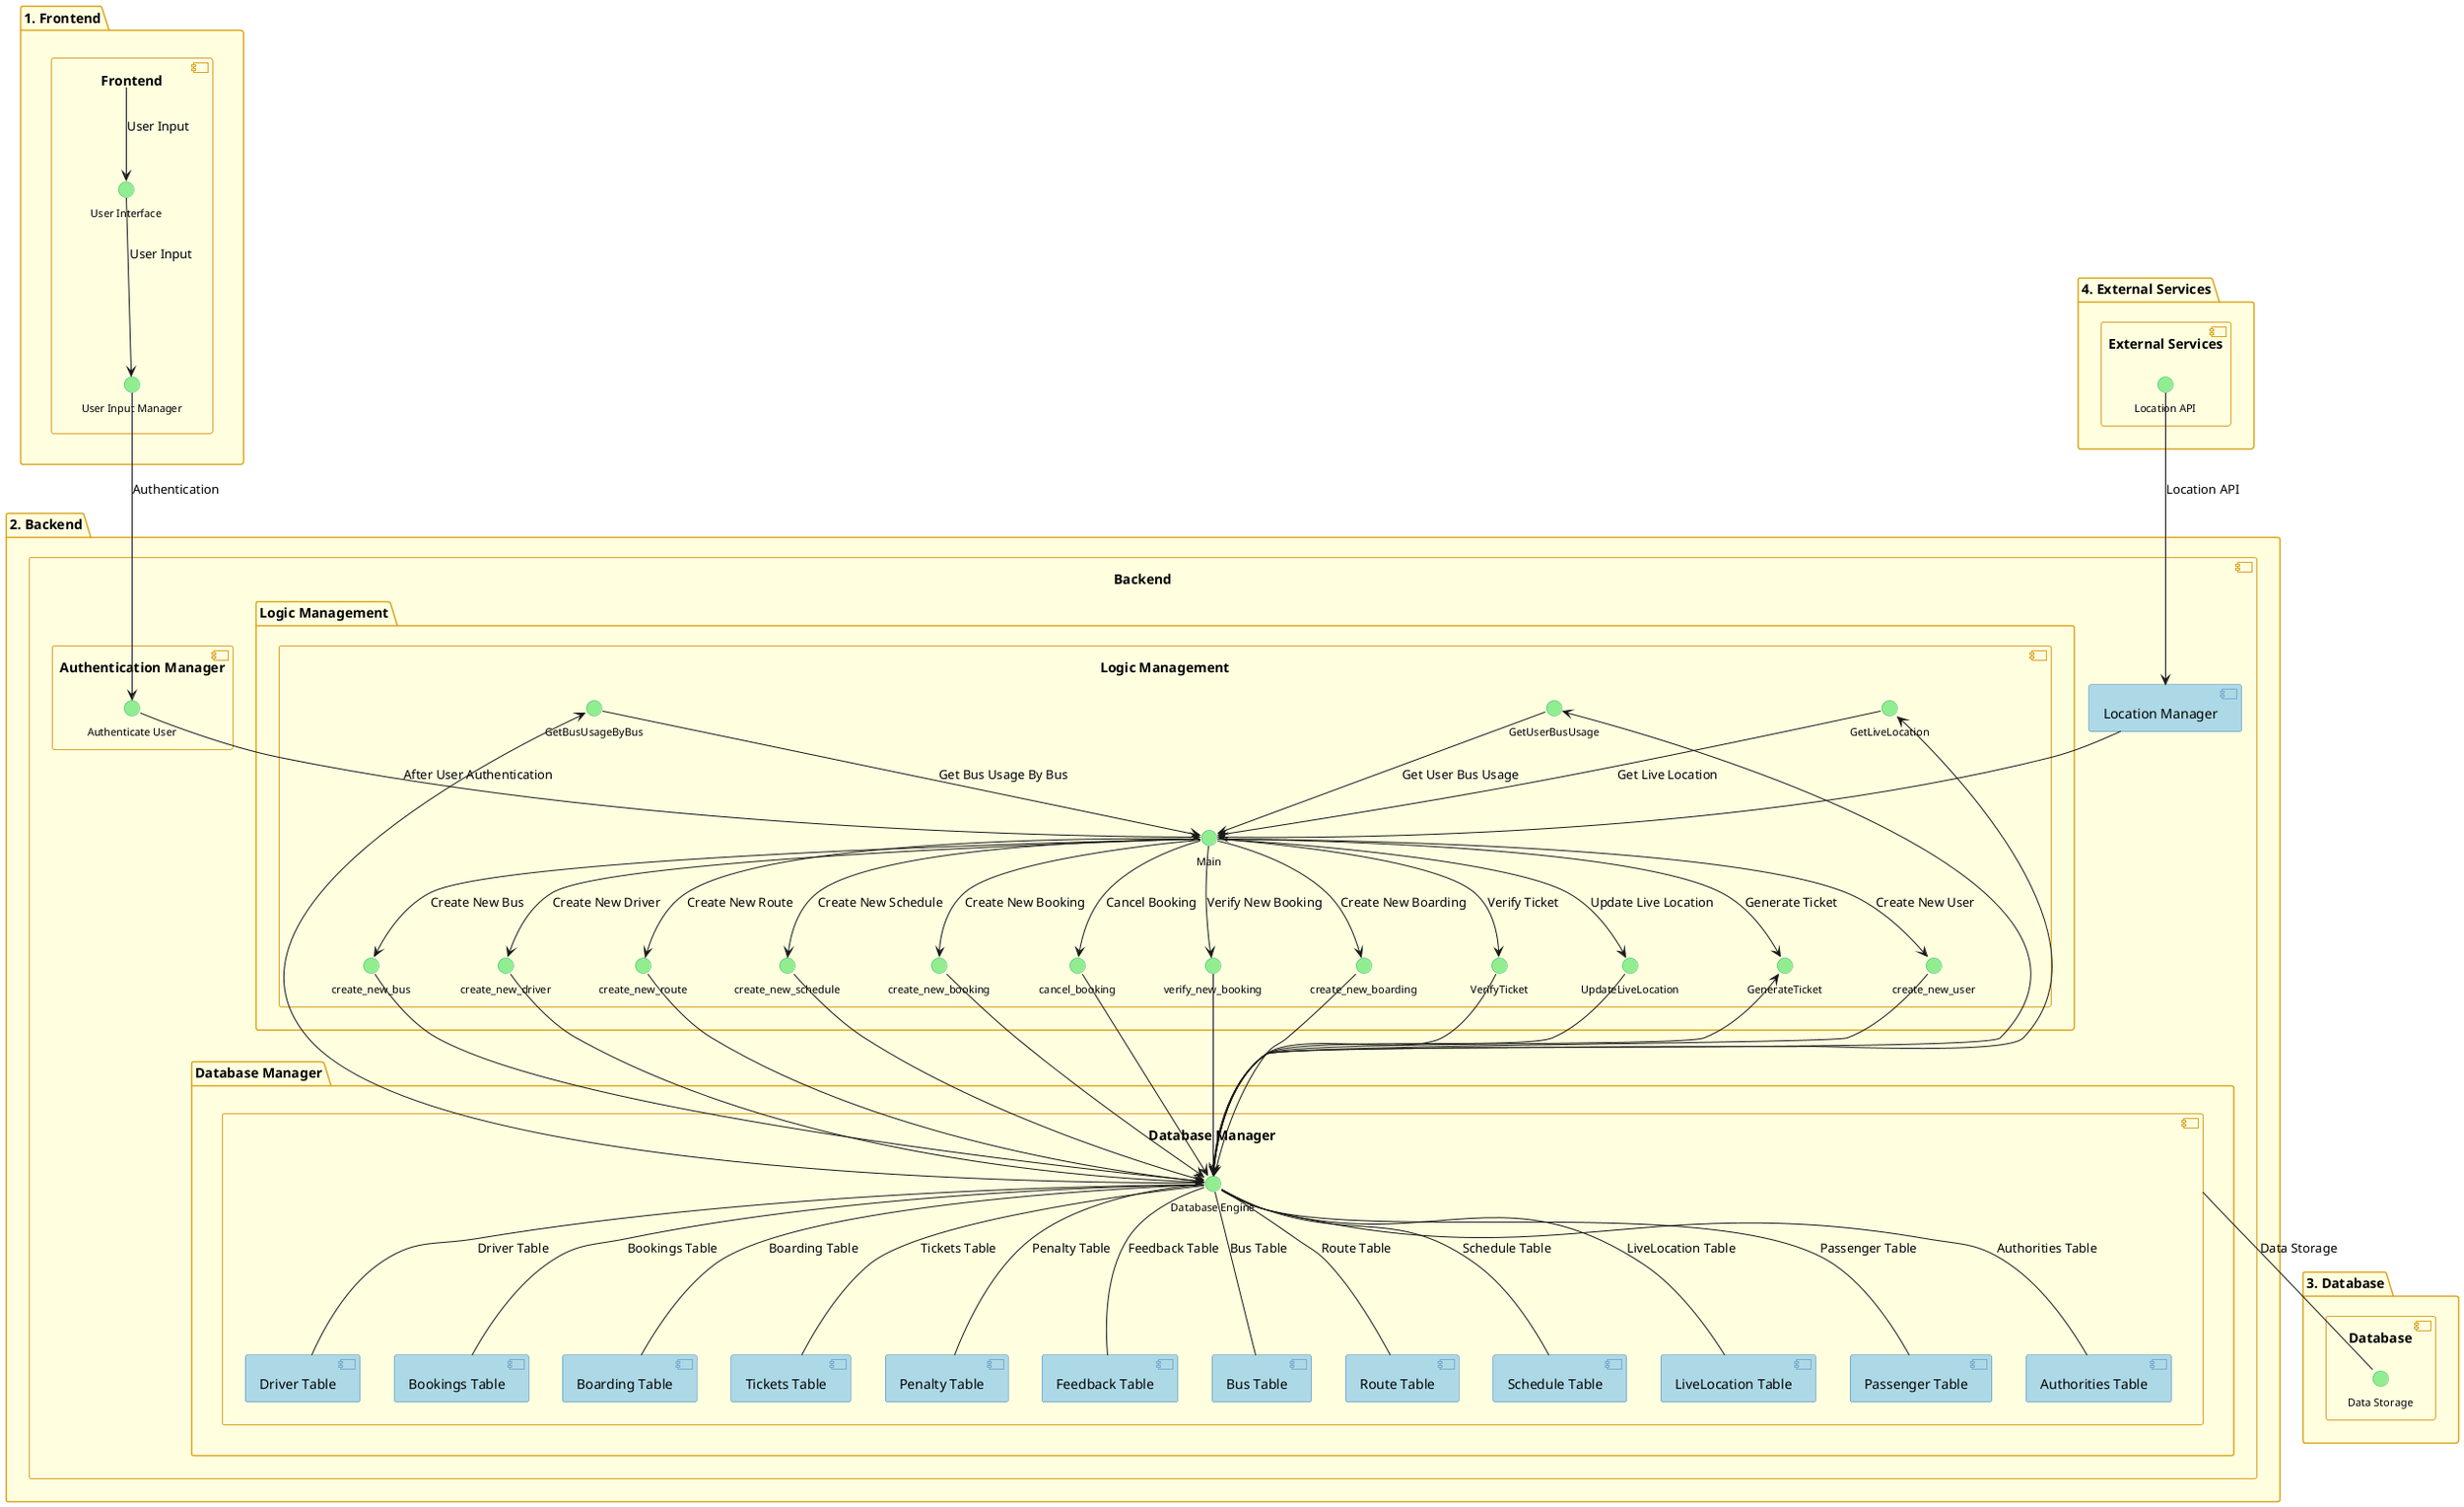 @startuml
skinparam component {
  FontSize 14
  BackgroundColor #ADD8E6
  BorderColor #4682B4
  StereotypeBackgroundColor #F0FFF0
  StereotypeFontColor #191970
}

skinparam interface {
  FontSize 11
  BackgroundColor #90EE90
  BorderColor #3CB371
}

skinparam package {
  BackgroundColor #FFFFE0
  BorderColor #DAA520
}

' The first component we have is the frontend
package "1. Frontend" {
  component "Frontend" as frontend {
    ' The frontend has a responsibility to show the User Interface as well as to handle the user input
    interface "User Interface" as ui
    interface "User Input Manager" as input
  }
}

' The second component we have is the backend
package "2. Backend" {
  component "Backend" as backend {
    ' The backend has the responsibility of authentication, database management, location management
    package "Logic Management" {
      component "Logic Management" as logic {
        interface Main as main
        interface create_new_user as create_new_user
        interface create_new_bus as create_new_bus
        interface GetBusUsageByBus as GetBusUsageByBus
        interface create_new_driver as create_new_driver
        interface create_new_route as create_new_route
        interface create_new_schedule as create_new_schedule
        interface create_new_booking as create_new_booking
        interface cancel_booking as cancel_booking
        interface verify_new_booking as verify_new_booking
        interface create_new_boarding as create_new_boarding
        interface GetLiveLocation as GetLiveLocation
        interface GenerateTicket as GenerateTicket
        interface VerifyTicket as VerifyTicket
        interface GetUserBusUsage as GetUserBusUsage
        interface UpdateLiveLocation as UpdateLiveLocation
      }
    }
    component "Authentication Manager" as auth {
      interface "Authenticate User" as authUser
    }
    package "Database Manager" {
      component "Database Manager" as db {
        interface "Database Engine" as dbengine
        component "Passenger Table" as passenger
        component "Authorities Table" as authorities
        component "Driver Table" as driver
        component "Bookings Table" as bookings
        component "Boarding Table" as boarding
        component "Tickets Table" as tickets
        component "Penalty Table" as penalty
        component "Feedback Table" as feedback
        component "Bus Table" as bus
        component "Route Table" as route
        component "Schedule Table" as schedule
        component "LiveLocation Table" as liveLocation
      }
    }
    component "Location Manager" as loc {
    }
  }
}

' The third component we have is the database
package "3. Database" {
  component "Database" as database {
    ' The database has the responsibility of storing the data
    interface "Data Storage" as storage
  }
}

' The fourth component we have is the external services
package "4. External Services" {
  component "External Services" as external {
    ' The external services have the responsibility of handling the external services, namely the LocationAPI
    interface "Location API" as locationAPI
  }
}

' Now we will connect the components
' Adding the tables





' Now we will connect the components
frontend --> ui : "User Input"
ui --> input : "User Input"
input --> authUser : "Authentication"
authUser --> main : "After User Authentication"
locationAPI --> loc : "Location API"


' LOGIC MANAGEMENT


' Connecting the interfaces to the logic manager
main --> create_new_user : "Create New User"
main --> create_new_bus : "Create New Bus"
GetUserBusUsage --> main : "Get User Bus Usage"
main --> create_new_driver : "Create New Driver"
main --> create_new_route : "Create New Route"
main --> create_new_schedule : "Create New Schedule"
main --> create_new_booking : "Create New Booking"
main --> cancel_booking : "Cancel Booking"
main --> verify_new_booking : "Verify New Booking"
main --> create_new_boarding : "Create New Boarding"
GetLiveLocation --> main : "Get Live Location"
main --> GenerateTicket : "Generate Ticket"
main --> VerifyTicket : "Verify Ticket"
main --> UpdateLiveLocation : "Update Live Location"
GetBusUsageByBus --> main : "Get Bus Usage By Bus"

' Now we will connect the interfaces to the other end
create_new_user --> dbengine
create_new_bus --> dbengine
create_new_driver --> dbengine
create_new_route --> dbengine
create_new_schedule --> dbengine
create_new_booking --> dbengine
cancel_booking --> dbengine
verify_new_booking --> dbengine
create_new_boarding --> dbengine
dbengine --> GetLiveLocation
UpdateLiveLocation --> dbengine
dbengine --> GenerateTicket
VerifyTicket --> dbengine
dbengine --> GetUserBusUsage
dbengine --> GetBusUsageByBus
loc --> main

' Connecting the interfaces to the database manager
dbengine -- passenger : "Passenger Table"
dbengine -- authorities : "Authorities Table"
dbengine -- driver : "Driver Table"
dbengine -- bookings : "Bookings Table"
dbengine -- boarding : "Boarding Table"
dbengine -- tickets : "Tickets Table"
dbengine -- penalty : "Penalty Table"
dbengine -- feedback : "Feedback Table"
dbengine -- bus : "Bus Table"
dbengine -- route : "Route Table"
dbengine -- schedule : "Schedule Table"
dbengine -- liveLocation : "LiveLocation Table"



' Now we will connect the components to the database
db -down- storage : "Data Storage"
@enduml
